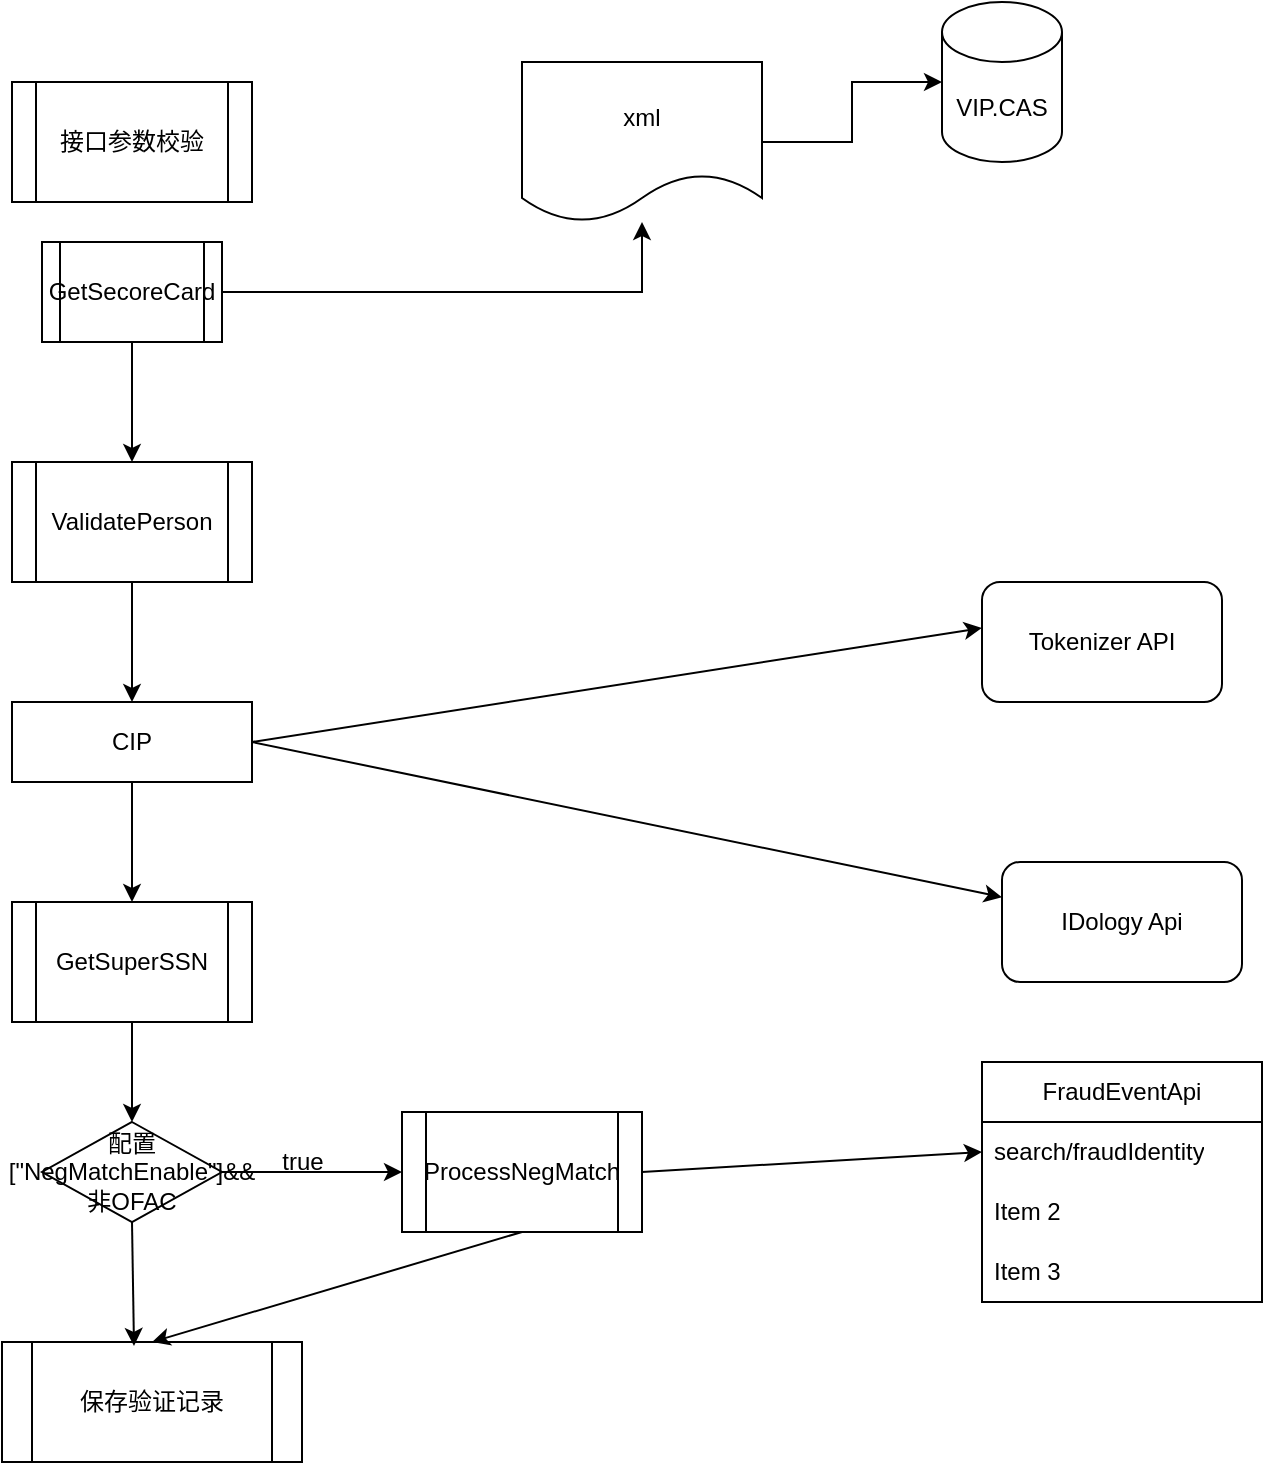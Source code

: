 <mxfile version="20.5.3" type="github">
  <diagram id="-pcG-jz9nyOJaBEfYR3d" name="Page-1">
    <mxGraphModel dx="868" dy="450" grid="1" gridSize="10" guides="1" tooltips="1" connect="1" arrows="0" fold="1" page="1" pageScale="1" pageWidth="850" pageHeight="1100" math="0" shadow="0">
      <root>
        <mxCell id="0" />
        <mxCell id="1" parent="0" />
        <mxCell id="hIugXaNikR5vp4GkvQ3V-3" value="IDology Api" style="rounded=1;whiteSpace=wrap;html=1;" parent="1" vertex="1">
          <mxGeometry x="710" y="450" width="120" height="60" as="geometry" />
        </mxCell>
        <mxCell id="c3DOi_8PHYNx_k1MSMey-15" style="edgeStyle=orthogonalEdgeStyle;rounded=0;orthogonalLoop=1;jettySize=auto;html=1;entryX=0.5;entryY=0;entryDx=0;entryDy=0;" edge="1" parent="1" source="hIugXaNikR5vp4GkvQ3V-4" target="c3DOi_8PHYNx_k1MSMey-14">
          <mxGeometry relative="1" as="geometry" />
        </mxCell>
        <mxCell id="hIugXaNikR5vp4GkvQ3V-4" value="CIP" style="rounded=0;whiteSpace=wrap;html=1;" parent="1" vertex="1">
          <mxGeometry x="215" y="370" width="120" height="40" as="geometry" />
        </mxCell>
        <mxCell id="hIugXaNikR5vp4GkvQ3V-5" value="" style="endArrow=classic;html=1;rounded=0;exitX=1;exitY=0.5;exitDx=0;exitDy=0;" parent="1" source="hIugXaNikR5vp4GkvQ3V-4" target="hIugXaNikR5vp4GkvQ3V-3" edge="1">
          <mxGeometry width="50" height="50" relative="1" as="geometry">
            <mxPoint x="400" y="210" as="sourcePoint" />
            <mxPoint x="450" y="160" as="targetPoint" />
          </mxGeometry>
        </mxCell>
        <mxCell id="c3DOi_8PHYNx_k1MSMey-1" value="Tokenizer API" style="rounded=1;whiteSpace=wrap;html=1;" vertex="1" parent="1">
          <mxGeometry x="700" y="310" width="120" height="60" as="geometry" />
        </mxCell>
        <mxCell id="c3DOi_8PHYNx_k1MSMey-2" value="" style="endArrow=classic;html=1;rounded=0;entryX=0;entryY=0.383;entryDx=0;entryDy=0;entryPerimeter=0;exitX=1;exitY=0.5;exitDx=0;exitDy=0;" edge="1" parent="1" source="hIugXaNikR5vp4GkvQ3V-4" target="c3DOi_8PHYNx_k1MSMey-1">
          <mxGeometry width="50" height="50" relative="1" as="geometry">
            <mxPoint x="160" y="150" as="sourcePoint" />
            <mxPoint x="210" y="100" as="targetPoint" />
          </mxGeometry>
        </mxCell>
        <mxCell id="c3DOi_8PHYNx_k1MSMey-3" value="VIP.CAS" style="shape=cylinder3;whiteSpace=wrap;html=1;boundedLbl=1;backgroundOutline=1;size=15;" vertex="1" parent="1">
          <mxGeometry x="680" y="20" width="60" height="80" as="geometry" />
        </mxCell>
        <mxCell id="c3DOi_8PHYNx_k1MSMey-8" style="edgeStyle=orthogonalEdgeStyle;rounded=0;orthogonalLoop=1;jettySize=auto;html=1;" edge="1" parent="1" source="c3DOi_8PHYNx_k1MSMey-4" target="c3DOi_8PHYNx_k1MSMey-5">
          <mxGeometry relative="1" as="geometry" />
        </mxCell>
        <mxCell id="c3DOi_8PHYNx_k1MSMey-10" style="edgeStyle=orthogonalEdgeStyle;rounded=0;orthogonalLoop=1;jettySize=auto;html=1;" edge="1" parent="1" source="c3DOi_8PHYNx_k1MSMey-4" target="c3DOi_8PHYNx_k1MSMey-9">
          <mxGeometry relative="1" as="geometry" />
        </mxCell>
        <mxCell id="c3DOi_8PHYNx_k1MSMey-4" value="GetSecoreCard" style="shape=process;whiteSpace=wrap;html=1;backgroundOutline=1;" vertex="1" parent="1">
          <mxGeometry x="230" y="140" width="90" height="50" as="geometry" />
        </mxCell>
        <mxCell id="c3DOi_8PHYNx_k1MSMey-7" style="edgeStyle=orthogonalEdgeStyle;rounded=0;orthogonalLoop=1;jettySize=auto;html=1;entryX=0;entryY=0.5;entryDx=0;entryDy=0;entryPerimeter=0;" edge="1" parent="1" source="c3DOi_8PHYNx_k1MSMey-5" target="c3DOi_8PHYNx_k1MSMey-3">
          <mxGeometry relative="1" as="geometry" />
        </mxCell>
        <mxCell id="c3DOi_8PHYNx_k1MSMey-5" value="xml" style="shape=document;whiteSpace=wrap;html=1;boundedLbl=1;" vertex="1" parent="1">
          <mxGeometry x="470" y="50" width="120" height="80" as="geometry" />
        </mxCell>
        <mxCell id="c3DOi_8PHYNx_k1MSMey-11" style="edgeStyle=orthogonalEdgeStyle;rounded=0;orthogonalLoop=1;jettySize=auto;html=1;entryX=0.5;entryY=0;entryDx=0;entryDy=0;" edge="1" parent="1" source="c3DOi_8PHYNx_k1MSMey-9" target="hIugXaNikR5vp4GkvQ3V-4">
          <mxGeometry relative="1" as="geometry" />
        </mxCell>
        <mxCell id="c3DOi_8PHYNx_k1MSMey-9" value="ValidatePerson" style="shape=process;whiteSpace=wrap;html=1;backgroundOutline=1;" vertex="1" parent="1">
          <mxGeometry x="215" y="250" width="120" height="60" as="geometry" />
        </mxCell>
        <mxCell id="c3DOi_8PHYNx_k1MSMey-13" value="接口参数校验" style="shape=process;whiteSpace=wrap;html=1;backgroundOutline=1;" vertex="1" parent="1">
          <mxGeometry x="215" y="60" width="120" height="60" as="geometry" />
        </mxCell>
        <mxCell id="c3DOi_8PHYNx_k1MSMey-20" style="edgeStyle=orthogonalEdgeStyle;rounded=0;orthogonalLoop=1;jettySize=auto;html=1;entryX=0.5;entryY=0;entryDx=0;entryDy=0;" edge="1" parent="1" source="c3DOi_8PHYNx_k1MSMey-14" target="c3DOi_8PHYNx_k1MSMey-19">
          <mxGeometry relative="1" as="geometry" />
        </mxCell>
        <mxCell id="c3DOi_8PHYNx_k1MSMey-14" value="GetSuperSSN" style="shape=process;whiteSpace=wrap;html=1;backgroundOutline=1;" vertex="1" parent="1">
          <mxGeometry x="215" y="470" width="120" height="60" as="geometry" />
        </mxCell>
        <mxCell id="c3DOi_8PHYNx_k1MSMey-17" value="ProcessNegMatch" style="shape=process;whiteSpace=wrap;html=1;backgroundOutline=1;" vertex="1" parent="1">
          <mxGeometry x="410" y="575" width="120" height="60" as="geometry" />
        </mxCell>
        <mxCell id="c3DOi_8PHYNx_k1MSMey-23" style="edgeStyle=orthogonalEdgeStyle;rounded=0;orthogonalLoop=1;jettySize=auto;html=1;entryX=0;entryY=0.5;entryDx=0;entryDy=0;" edge="1" parent="1" source="c3DOi_8PHYNx_k1MSMey-19" target="c3DOi_8PHYNx_k1MSMey-17">
          <mxGeometry relative="1" as="geometry" />
        </mxCell>
        <mxCell id="c3DOi_8PHYNx_k1MSMey-19" value="配置[&quot;NegMatchEnable&quot;]&amp;amp;&amp;amp; 非OFAC" style="rhombus;whiteSpace=wrap;html=1;spacing=2;" vertex="1" parent="1">
          <mxGeometry x="230" y="580" width="90" height="50" as="geometry" />
        </mxCell>
        <mxCell id="c3DOi_8PHYNx_k1MSMey-24" value="true" style="text;html=1;align=center;verticalAlign=middle;resizable=0;points=[];autosize=1;strokeColor=none;fillColor=none;" vertex="1" parent="1">
          <mxGeometry x="340" y="585" width="40" height="30" as="geometry" />
        </mxCell>
        <mxCell id="c3DOi_8PHYNx_k1MSMey-26" value="" style="endArrow=classic;html=1;rounded=0;entryX=0;entryY=0.5;entryDx=0;entryDy=0;exitX=1;exitY=0.5;exitDx=0;exitDy=0;" edge="1" parent="1" source="c3DOi_8PHYNx_k1MSMey-17" target="c3DOi_8PHYNx_k1MSMey-34">
          <mxGeometry width="50" height="50" relative="1" as="geometry">
            <mxPoint x="400" y="600" as="sourcePoint" />
            <mxPoint x="570" y="592.5" as="targetPoint" />
          </mxGeometry>
        </mxCell>
        <mxCell id="c3DOi_8PHYNx_k1MSMey-33" value="FraudEventApi" style="swimlane;fontStyle=0;childLayout=stackLayout;horizontal=1;startSize=30;horizontalStack=0;resizeParent=1;resizeParentMax=0;resizeLast=0;collapsible=1;marginBottom=0;whiteSpace=wrap;html=1;" vertex="1" parent="1">
          <mxGeometry x="700" y="550" width="140" height="120" as="geometry" />
        </mxCell>
        <mxCell id="c3DOi_8PHYNx_k1MSMey-34" value="&lt;span style=&quot;text-align: center;&quot;&gt;search/fraudIdentity&lt;/span&gt;" style="text;strokeColor=none;fillColor=none;align=left;verticalAlign=middle;spacingLeft=4;spacingRight=4;overflow=hidden;points=[[0,0.5],[1,0.5]];portConstraint=eastwest;rotatable=0;whiteSpace=wrap;html=1;" vertex="1" parent="c3DOi_8PHYNx_k1MSMey-33">
          <mxGeometry y="30" width="140" height="30" as="geometry" />
        </mxCell>
        <mxCell id="c3DOi_8PHYNx_k1MSMey-35" value="Item 2" style="text;strokeColor=none;fillColor=none;align=left;verticalAlign=middle;spacingLeft=4;spacingRight=4;overflow=hidden;points=[[0,0.5],[1,0.5]];portConstraint=eastwest;rotatable=0;whiteSpace=wrap;html=1;" vertex="1" parent="c3DOi_8PHYNx_k1MSMey-33">
          <mxGeometry y="60" width="140" height="30" as="geometry" />
        </mxCell>
        <mxCell id="c3DOi_8PHYNx_k1MSMey-36" value="Item 3" style="text;strokeColor=none;fillColor=none;align=left;verticalAlign=middle;spacingLeft=4;spacingRight=4;overflow=hidden;points=[[0,0.5],[1,0.5]];portConstraint=eastwest;rotatable=0;whiteSpace=wrap;html=1;" vertex="1" parent="c3DOi_8PHYNx_k1MSMey-33">
          <mxGeometry y="90" width="140" height="30" as="geometry" />
        </mxCell>
        <mxCell id="c3DOi_8PHYNx_k1MSMey-37" value="保存验证记录" style="shape=process;whiteSpace=wrap;html=1;backgroundOutline=1;" vertex="1" parent="1">
          <mxGeometry x="210" y="690" width="150" height="60" as="geometry" />
        </mxCell>
        <mxCell id="c3DOi_8PHYNx_k1MSMey-38" value="" style="endArrow=classic;html=1;rounded=0;exitX=0.5;exitY=1;exitDx=0;exitDy=0;entryX=0.44;entryY=0.033;entryDx=0;entryDy=0;entryPerimeter=0;" edge="1" parent="1" source="c3DOi_8PHYNx_k1MSMey-19" target="c3DOi_8PHYNx_k1MSMey-37">
          <mxGeometry width="50" height="50" relative="1" as="geometry">
            <mxPoint x="400" y="600" as="sourcePoint" />
            <mxPoint x="450" y="550" as="targetPoint" />
          </mxGeometry>
        </mxCell>
        <mxCell id="c3DOi_8PHYNx_k1MSMey-40" value="" style="endArrow=classic;html=1;rounded=0;exitX=0.5;exitY=1;exitDx=0;exitDy=0;entryX=0.5;entryY=0;entryDx=0;entryDy=0;" edge="1" parent="1" source="c3DOi_8PHYNx_k1MSMey-17" target="c3DOi_8PHYNx_k1MSMey-37">
          <mxGeometry width="50" height="50" relative="1" as="geometry">
            <mxPoint x="425" y="670" as="sourcePoint" />
            <mxPoint x="426" y="731.98" as="targetPoint" />
          </mxGeometry>
        </mxCell>
      </root>
    </mxGraphModel>
  </diagram>
</mxfile>
